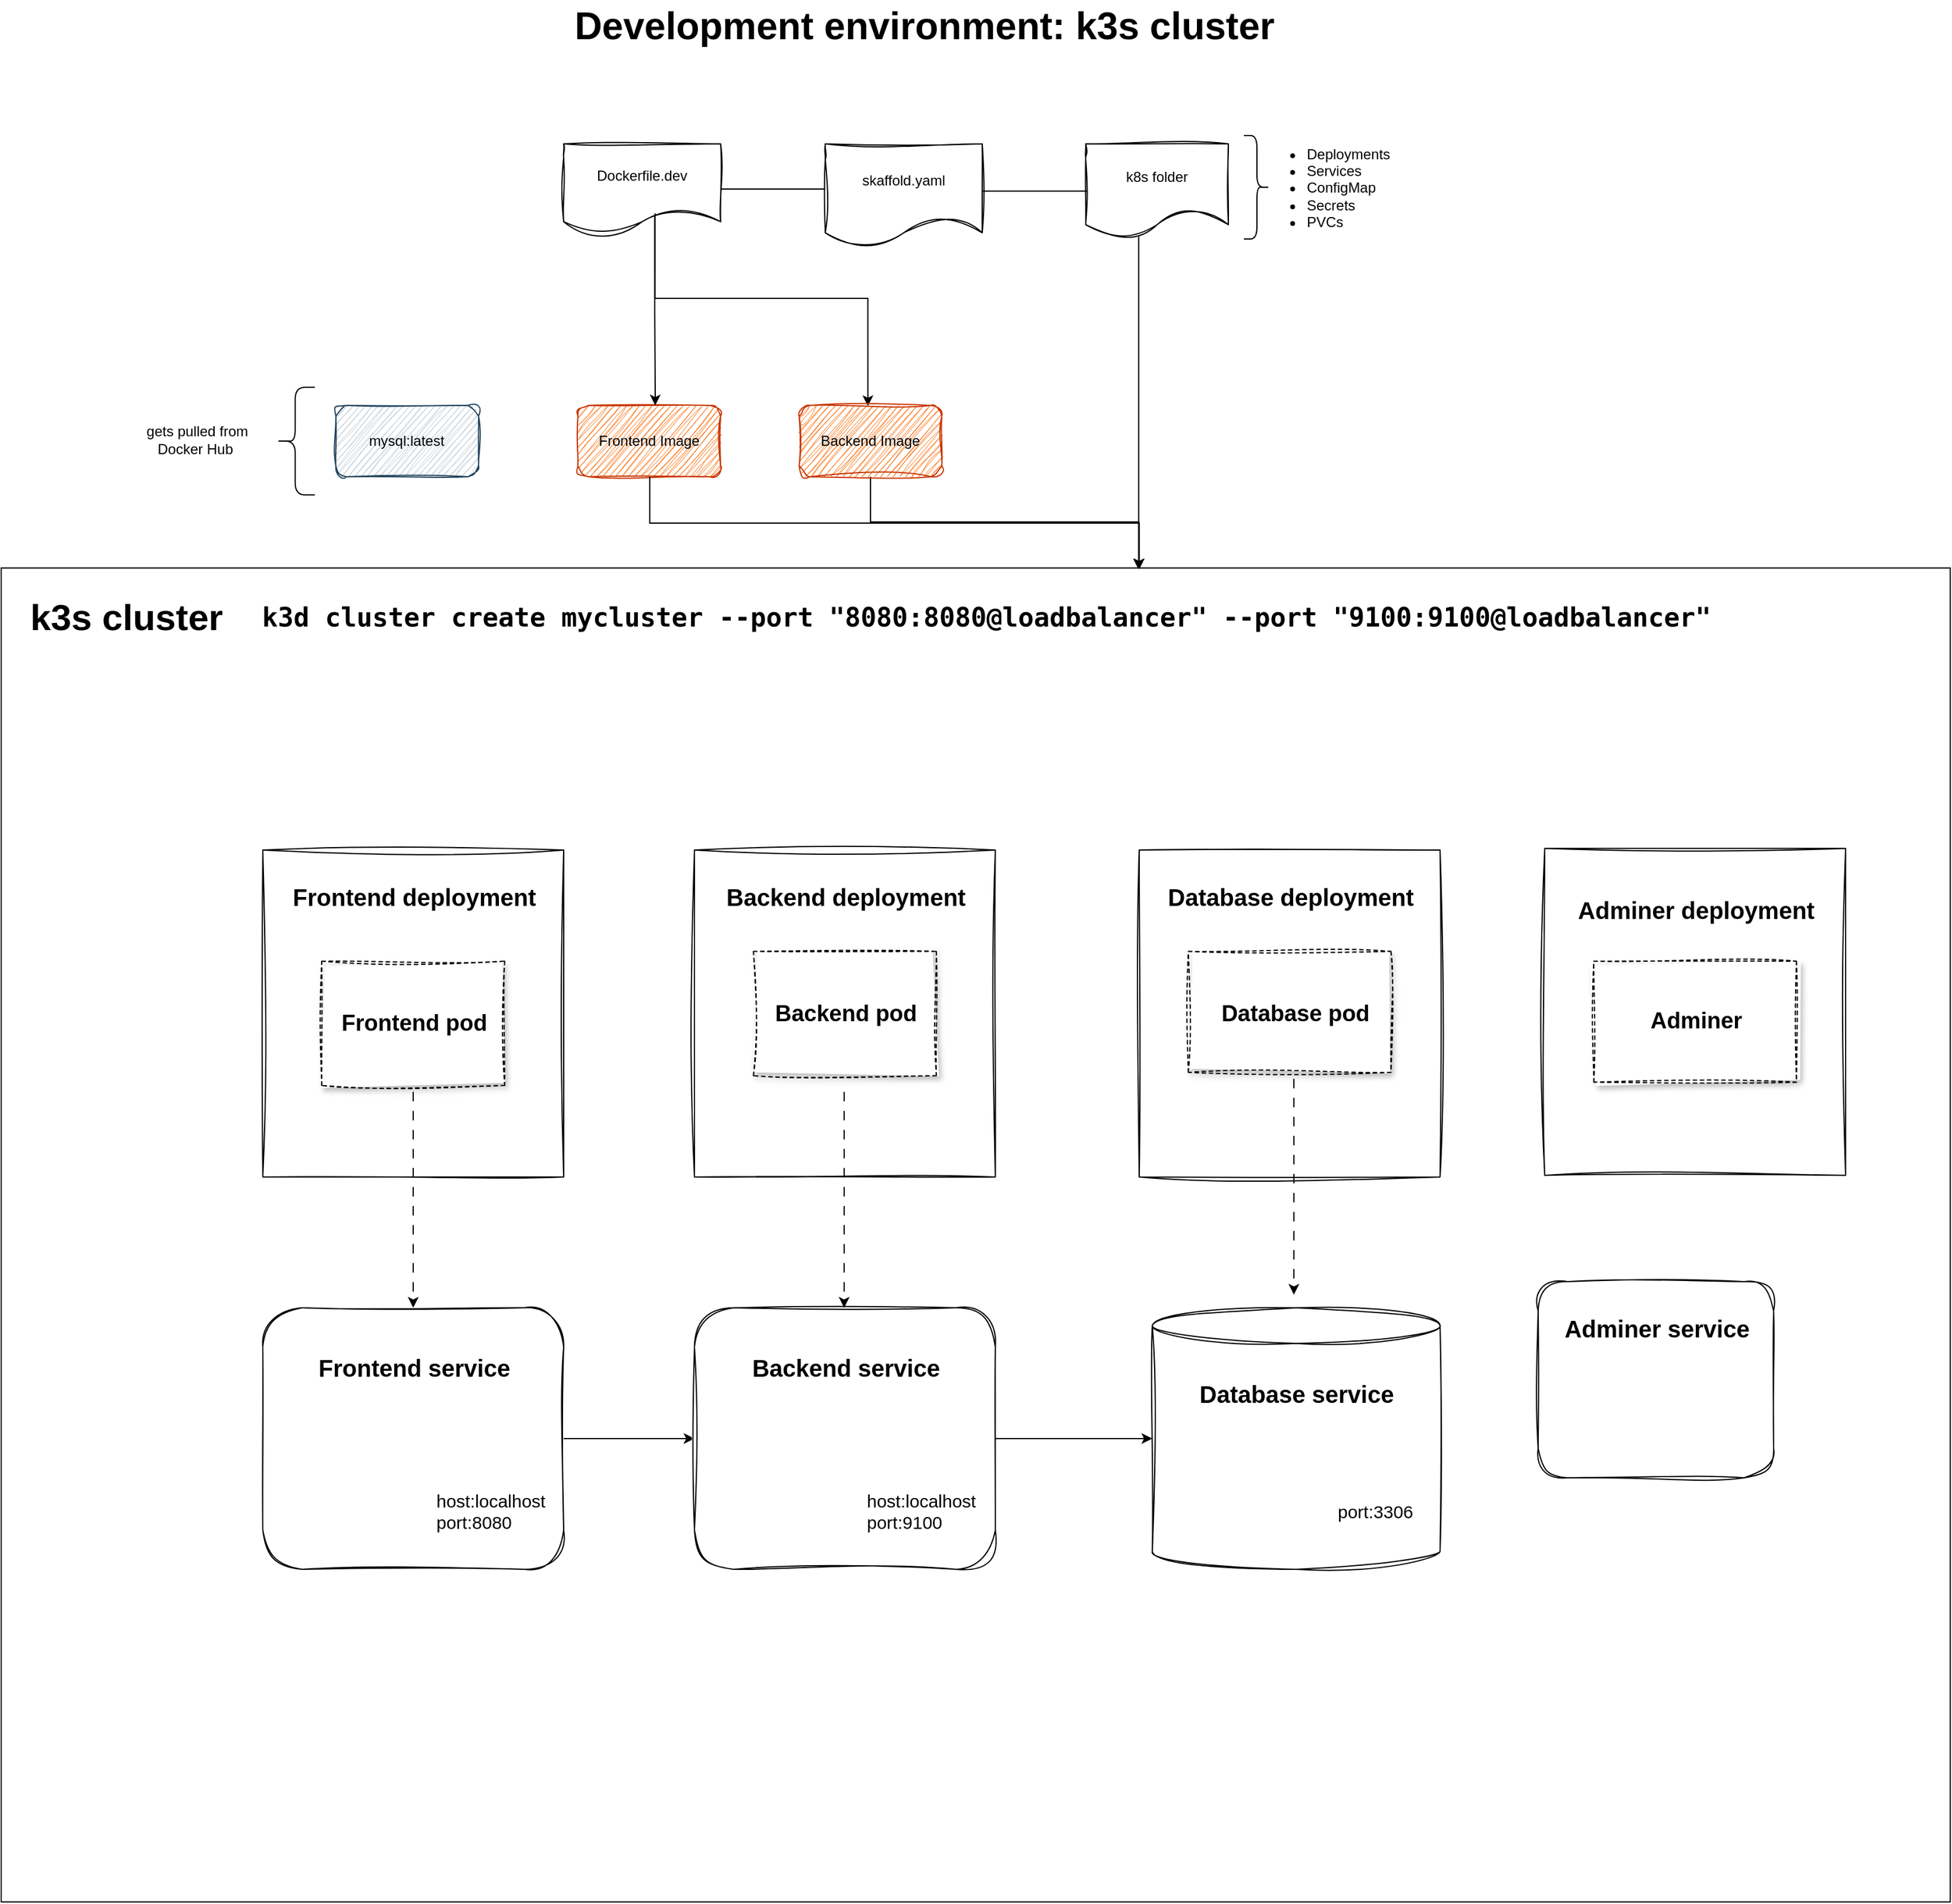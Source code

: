 <mxfile version="24.8.4">
  <diagram id="C5RBs43oDa-KdzZeNtuy" name="Page-1">
    <mxGraphModel dx="1911" dy="1260" grid="1" gridSize="11" guides="1" tooltips="1" connect="1" arrows="1" fold="1" page="1" pageScale="1" pageWidth="3000" pageHeight="3000" math="0" shadow="0">
      <root>
        <mxCell id="WIyWlLk6GJQsqaUBKTNV-0" />
        <mxCell id="WIyWlLk6GJQsqaUBKTNV-1" parent="WIyWlLk6GJQsqaUBKTNV-0" />
        <mxCell id="Td7zW-o2DTwXKr2sYSDe-17" style="edgeStyle=orthogonalEdgeStyle;rounded=0;orthogonalLoop=1;jettySize=auto;html=1;exitX=0.582;exitY=0.755;exitDx=0;exitDy=0;exitPerimeter=0;entryX=0.482;entryY=0.01;entryDx=0;entryDy=0;entryPerimeter=0;" edge="1" parent="WIyWlLk6GJQsqaUBKTNV-1" target="Td7zW-o2DTwXKr2sYSDe-10">
          <mxGeometry relative="1" as="geometry">
            <mxPoint x="1044.824" y="276.135" as="sourcePoint" />
            <mxPoint x="1224" y="426" as="targetPoint" />
            <Array as="points">
              <mxPoint x="1045" y="350" />
              <mxPoint x="1224" y="350" />
            </Array>
          </mxGeometry>
        </mxCell>
        <mxCell id="Td7zW-o2DTwXKr2sYSDe-0" value="Dockerfile.dev" style="shape=document;whiteSpace=wrap;html=1;boundedLbl=1;sketch=1;curveFitting=1;jiggle=2;" vertex="1" parent="WIyWlLk6GJQsqaUBKTNV-1">
          <mxGeometry x="968" y="220" width="132" height="77" as="geometry" />
        </mxCell>
        <mxCell id="Td7zW-o2DTwXKr2sYSDe-1" value="skaffold.yaml" style="shape=document;whiteSpace=wrap;html=1;boundedLbl=1;sketch=1;curveFitting=1;jiggle=2;" vertex="1" parent="WIyWlLk6GJQsqaUBKTNV-1">
          <mxGeometry x="1188" y="220" width="132" height="88" as="geometry" />
        </mxCell>
        <mxCell id="Td7zW-o2DTwXKr2sYSDe-88" style="edgeStyle=orthogonalEdgeStyle;rounded=0;orthogonalLoop=1;jettySize=auto;html=1;exitX=0.484;exitY=0.86;exitDx=0;exitDy=0;exitPerimeter=0;entryX=0.596;entryY=0.014;entryDx=0;entryDy=0;entryPerimeter=0;" edge="1" parent="WIyWlLk6GJQsqaUBKTNV-1" source="Td7zW-o2DTwXKr2sYSDe-2" target="Td7zW-o2DTwXKr2sYSDe-58">
          <mxGeometry relative="1" as="geometry">
            <mxPoint x="1452" y="561" as="targetPoint" />
            <Array as="points">
              <mxPoint x="1452" y="289" />
            </Array>
          </mxGeometry>
        </mxCell>
        <mxCell id="Td7zW-o2DTwXKr2sYSDe-2" value="k8s folder" style="shape=document;whiteSpace=wrap;html=1;boundedLbl=1;sketch=1;curveFitting=1;jiggle=2;" vertex="1" parent="WIyWlLk6GJQsqaUBKTNV-1">
          <mxGeometry x="1407" y="220" width="120" height="80" as="geometry" />
        </mxCell>
        <mxCell id="Td7zW-o2DTwXKr2sYSDe-4" value="Development environment: k3s cluster" style="text;strokeColor=none;fillColor=none;html=1;fontSize=32;fontStyle=1;verticalAlign=middle;align=center;" vertex="1" parent="WIyWlLk6GJQsqaUBKTNV-1">
          <mxGeometry x="1100" y="99" width="341" height="44" as="geometry" />
        </mxCell>
        <mxCell id="Td7zW-o2DTwXKr2sYSDe-5" style="edgeStyle=orthogonalEdgeStyle;rounded=0;orthogonalLoop=1;jettySize=auto;html=1;endArrow=none;endFill=0;" edge="1" parent="WIyWlLk6GJQsqaUBKTNV-1" source="Td7zW-o2DTwXKr2sYSDe-0">
          <mxGeometry relative="1" as="geometry">
            <mxPoint x="1188" y="258" as="targetPoint" />
          </mxGeometry>
        </mxCell>
        <mxCell id="Td7zW-o2DTwXKr2sYSDe-6" style="edgeStyle=orthogonalEdgeStyle;rounded=0;orthogonalLoop=1;jettySize=auto;html=1;endArrow=none;endFill=0;" edge="1" parent="WIyWlLk6GJQsqaUBKTNV-1">
          <mxGeometry relative="1" as="geometry">
            <mxPoint x="1320" y="259.78" as="sourcePoint" />
            <mxPoint x="1408" y="259.78" as="targetPoint" />
          </mxGeometry>
        </mxCell>
        <mxCell id="Td7zW-o2DTwXKr2sYSDe-7" value="" style="shape=curlyBracket;whiteSpace=wrap;html=1;rounded=1;flipH=1;labelPosition=right;verticalLabelPosition=middle;align=left;verticalAlign=middle;" vertex="1" parent="WIyWlLk6GJQsqaUBKTNV-1">
          <mxGeometry x="1540" y="213" width="22" height="87" as="geometry" />
        </mxCell>
        <mxCell id="Td7zW-o2DTwXKr2sYSDe-8" value="&lt;ul&gt;&lt;li&gt;Deployments&lt;/li&gt;&lt;li&gt;&lt;span style=&quot;background-color: initial;&quot;&gt;Services&lt;/span&gt;&lt;/li&gt;&lt;li&gt;&lt;span style=&quot;background-color: initial;&quot;&gt;ConfigMap&lt;/span&gt;&lt;/li&gt;&lt;li&gt;&lt;span style=&quot;background-color: initial;&quot;&gt;Secrets&lt;/span&gt;&lt;/li&gt;&lt;li&gt;&lt;span style=&quot;background-color: initial;&quot;&gt;PVCs&lt;/span&gt;&lt;/li&gt;&lt;/ul&gt;" style="text;strokeColor=none;fillColor=none;html=1;whiteSpace=wrap;verticalAlign=middle;overflow=hidden;rounded=0;sketch=1;curveFitting=1;jiggle=2;" vertex="1" parent="WIyWlLk6GJQsqaUBKTNV-1">
          <mxGeometry x="1551" y="205.25" width="132" height="102.5" as="geometry" />
        </mxCell>
        <mxCell id="Td7zW-o2DTwXKr2sYSDe-9" value="Frontend Image" style="rounded=1;whiteSpace=wrap;html=1;sketch=1;curveFitting=1;jiggle=2;fillColor=#fa6800;strokeColor=#C73500;fontColor=#000000;" vertex="1" parent="WIyWlLk6GJQsqaUBKTNV-1">
          <mxGeometry x="980" y="440" width="120" height="60" as="geometry" />
        </mxCell>
        <mxCell id="Td7zW-o2DTwXKr2sYSDe-90" style="edgeStyle=orthogonalEdgeStyle;rounded=0;orthogonalLoop=1;jettySize=auto;html=1;exitX=0.5;exitY=1;exitDx=0;exitDy=0;entryX=0.596;entryY=0.018;entryDx=0;entryDy=0;entryPerimeter=0;" edge="1" parent="WIyWlLk6GJQsqaUBKTNV-1" source="Td7zW-o2DTwXKr2sYSDe-10" target="Td7zW-o2DTwXKr2sYSDe-58">
          <mxGeometry relative="1" as="geometry">
            <mxPoint x="1452" y="561" as="targetPoint" />
            <Array as="points">
              <mxPoint x="1226" y="538" />
              <mxPoint x="1452" y="538" />
            </Array>
          </mxGeometry>
        </mxCell>
        <mxCell id="Td7zW-o2DTwXKr2sYSDe-10" value="Backend Image" style="rounded=1;whiteSpace=wrap;html=1;sketch=1;curveFitting=1;jiggle=2;fillColor=#fa6800;fontColor=#000000;strokeColor=#C73500;" vertex="1" parent="WIyWlLk6GJQsqaUBKTNV-1">
          <mxGeometry x="1166" y="440" width="120" height="60" as="geometry" />
        </mxCell>
        <mxCell id="Td7zW-o2DTwXKr2sYSDe-11" value="mysql:latest" style="rounded=1;whiteSpace=wrap;html=1;sketch=1;curveFitting=1;jiggle=2;fillColor=#bac8d3;strokeColor=#23445d;" vertex="1" parent="WIyWlLk6GJQsqaUBKTNV-1">
          <mxGeometry x="776.43" y="440" width="120" height="60" as="geometry" />
        </mxCell>
        <mxCell id="Td7zW-o2DTwXKr2sYSDe-13" value="" style="shape=curlyBracket;whiteSpace=wrap;html=1;rounded=1;flipH=1;labelPosition=right;verticalLabelPosition=middle;align=left;verticalAlign=middle;size=0.5;direction=west;" vertex="1" parent="WIyWlLk6GJQsqaUBKTNV-1">
          <mxGeometry x="725.75" y="424.75" width="33" height="90.5" as="geometry" />
        </mxCell>
        <mxCell id="Td7zW-o2DTwXKr2sYSDe-15" value="gets pulled from Docker Hub&amp;nbsp;" style="text;html=1;align=center;verticalAlign=middle;whiteSpace=wrap;rounded=0;" vertex="1" parent="WIyWlLk6GJQsqaUBKTNV-1">
          <mxGeometry x="616" y="438" width="88" height="62" as="geometry" />
        </mxCell>
        <mxCell id="Td7zW-o2DTwXKr2sYSDe-16" style="edgeStyle=orthogonalEdgeStyle;rounded=0;orthogonalLoop=1;jettySize=auto;html=1;exitX=0.58;exitY=0.785;exitDx=0;exitDy=0;exitPerimeter=0;" edge="1" parent="WIyWlLk6GJQsqaUBKTNV-1" source="Td7zW-o2DTwXKr2sYSDe-0">
          <mxGeometry relative="1" as="geometry">
            <mxPoint x="1045" y="275" as="sourcePoint" />
            <mxPoint x="1045" y="440" as="targetPoint" />
            <Array as="points">
              <mxPoint x="1045" y="363" />
              <mxPoint x="1045" y="363" />
              <mxPoint x="1045" y="429" />
            </Array>
          </mxGeometry>
        </mxCell>
        <mxCell id="Td7zW-o2DTwXKr2sYSDe-20" value="" style="rounded=0;whiteSpace=wrap;html=1;movable=0;resizable=0;rotatable=0;deletable=0;editable=0;locked=1;connectable=0;" vertex="1" parent="WIyWlLk6GJQsqaUBKTNV-1">
          <mxGeometry x="495" y="576.75" width="1639" height="1122" as="geometry" />
        </mxCell>
        <mxCell id="Td7zW-o2DTwXKr2sYSDe-58" value="&lt;pre&gt;&lt;font style=&quot;font-size: 22px;&quot;&gt;k3d cluster create mycluster --port &quot;8080:8080@loadbalancer&quot; --port &quot;9100:9100@loadbalancer&quot;&amp;nbsp;&lt;/font&gt;&amp;nbsp;&lt;/pre&gt;" style="text;strokeColor=none;fillColor=none;html=1;fontSize=24;fontStyle=1;verticalAlign=middle;align=center;" vertex="1" parent="WIyWlLk6GJQsqaUBKTNV-1">
          <mxGeometry x="737" y="576.75" width="1199" height="82.5" as="geometry" />
        </mxCell>
        <mxCell id="Td7zW-o2DTwXKr2sYSDe-59" value="" style="rounded=0;whiteSpace=wrap;html=1;sketch=1;curveFitting=1;jiggle=2;" vertex="1" parent="WIyWlLk6GJQsqaUBKTNV-1">
          <mxGeometry x="715" y="814" width="253" height="275" as="geometry" />
        </mxCell>
        <mxCell id="Td7zW-o2DTwXKr2sYSDe-60" value="Frontend deployment" style="text;strokeColor=none;fillColor=none;html=1;fontSize=20;fontStyle=1;verticalAlign=middle;align=center;" vertex="1" parent="WIyWlLk6GJQsqaUBKTNV-1">
          <mxGeometry x="704" y="825" width="275" height="55" as="geometry" />
        </mxCell>
        <mxCell id="Td7zW-o2DTwXKr2sYSDe-61" style="edgeStyle=orthogonalEdgeStyle;rounded=0;orthogonalLoop=1;jettySize=auto;html=1;exitX=0.5;exitY=1;exitDx=0;exitDy=0;flowAnimation=1;" edge="1" parent="WIyWlLk6GJQsqaUBKTNV-1" source="Td7zW-o2DTwXKr2sYSDe-62" target="Td7zW-o2DTwXKr2sYSDe-65">
          <mxGeometry relative="1" as="geometry" />
        </mxCell>
        <mxCell id="Td7zW-o2DTwXKr2sYSDe-62" value="" style="rounded=0;whiteSpace=wrap;html=1;dashed=1;glass=0;shadow=1;sketch=1;curveFitting=1;jiggle=2;" vertex="1" parent="WIyWlLk6GJQsqaUBKTNV-1">
          <mxGeometry x="764.56" y="907.5" width="153.87" height="104.5" as="geometry" />
        </mxCell>
        <mxCell id="Td7zW-o2DTwXKr2sYSDe-63" value="Frontend pod" style="text;strokeColor=none;fillColor=none;html=1;fontSize=19;fontStyle=1;verticalAlign=middle;align=center;" vertex="1" parent="WIyWlLk6GJQsqaUBKTNV-1">
          <mxGeometry x="780.75" y="943.25" width="121.5" height="33" as="geometry" />
        </mxCell>
        <mxCell id="Td7zW-o2DTwXKr2sYSDe-64" style="edgeStyle=orthogonalEdgeStyle;rounded=0;orthogonalLoop=1;jettySize=auto;html=1;exitX=1;exitY=0.5;exitDx=0;exitDy=0;" edge="1" parent="WIyWlLk6GJQsqaUBKTNV-1" source="Td7zW-o2DTwXKr2sYSDe-65" target="Td7zW-o2DTwXKr2sYSDe-72">
          <mxGeometry relative="1" as="geometry" />
        </mxCell>
        <mxCell id="Td7zW-o2DTwXKr2sYSDe-65" value="" style="rounded=1;whiteSpace=wrap;html=1;sketch=1;curveFitting=1;jiggle=2;" vertex="1" parent="WIyWlLk6GJQsqaUBKTNV-1">
          <mxGeometry x="715" y="1199" width="253" height="220" as="geometry" />
        </mxCell>
        <mxCell id="Td7zW-o2DTwXKr2sYSDe-66" value="Frontend service" style="text;strokeColor=none;fillColor=none;html=1;fontSize=20;fontStyle=1;verticalAlign=middle;align=center;" vertex="1" parent="WIyWlLk6GJQsqaUBKTNV-1">
          <mxGeometry x="704" y="1221" width="275" height="55" as="geometry" />
        </mxCell>
        <mxCell id="Td7zW-o2DTwXKr2sYSDe-67" value="host:localhost&lt;div style=&quot;font-size: 15px;&quot;&gt;port:8080&lt;/div&gt;" style="text;html=1;align=left;verticalAlign=middle;whiteSpace=wrap;rounded=0;fontSize=15;" vertex="1" parent="WIyWlLk6GJQsqaUBKTNV-1">
          <mxGeometry x="859" y="1342" width="143" height="55" as="geometry" />
        </mxCell>
        <mxCell id="Td7zW-o2DTwXKr2sYSDe-68" value="" style="rounded=0;whiteSpace=wrap;html=1;sketch=1;curveFitting=1;jiggle=2;" vertex="1" parent="WIyWlLk6GJQsqaUBKTNV-1">
          <mxGeometry x="1078" y="814" width="253" height="275" as="geometry" />
        </mxCell>
        <mxCell id="Td7zW-o2DTwXKr2sYSDe-69" value="Backend deployment" style="text;strokeColor=none;fillColor=none;html=1;fontSize=20;fontStyle=1;verticalAlign=middle;align=center;" vertex="1" parent="WIyWlLk6GJQsqaUBKTNV-1">
          <mxGeometry x="1067" y="825" width="275" height="55" as="geometry" />
        </mxCell>
        <mxCell id="Td7zW-o2DTwXKr2sYSDe-70" value="" style="rounded=0;whiteSpace=wrap;html=1;dashed=1;glass=0;shadow=1;sketch=1;curveFitting=1;jiggle=2;" vertex="1" parent="WIyWlLk6GJQsqaUBKTNV-1">
          <mxGeometry x="1127.56" y="899.25" width="153.87" height="104.5" as="geometry" />
        </mxCell>
        <mxCell id="Td7zW-o2DTwXKr2sYSDe-71" value="Backend pod" style="text;strokeColor=none;fillColor=none;html=1;fontSize=19;fontStyle=1;verticalAlign=middle;align=center;" vertex="1" parent="WIyWlLk6GJQsqaUBKTNV-1">
          <mxGeometry x="1143.75" y="935" width="121.5" height="33" as="geometry" />
        </mxCell>
        <mxCell id="Td7zW-o2DTwXKr2sYSDe-72" value="" style="rounded=1;whiteSpace=wrap;html=1;sketch=1;curveFitting=1;jiggle=2;" vertex="1" parent="WIyWlLk6GJQsqaUBKTNV-1">
          <mxGeometry x="1078" y="1199" width="253" height="220" as="geometry" />
        </mxCell>
        <mxCell id="Td7zW-o2DTwXKr2sYSDe-73" value="Backend service" style="text;strokeColor=none;fillColor=none;html=1;fontSize=20;fontStyle=1;verticalAlign=middle;align=center;" vertex="1" parent="WIyWlLk6GJQsqaUBKTNV-1">
          <mxGeometry x="1067" y="1221" width="275" height="55" as="geometry" />
        </mxCell>
        <mxCell id="Td7zW-o2DTwXKr2sYSDe-74" value="host:localhost&lt;div style=&quot;font-size: 15px;&quot;&gt;port:9100&lt;/div&gt;" style="text;html=1;align=left;verticalAlign=middle;whiteSpace=wrap;rounded=0;fontSize=15;" vertex="1" parent="WIyWlLk6GJQsqaUBKTNV-1">
          <mxGeometry x="1221" y="1342" width="143" height="55" as="geometry" />
        </mxCell>
        <mxCell id="Td7zW-o2DTwXKr2sYSDe-75" style="edgeStyle=orthogonalEdgeStyle;rounded=0;orthogonalLoop=1;jettySize=auto;html=1;exitX=0.5;exitY=1;exitDx=0;exitDy=0;flowAnimation=1;" edge="1" parent="WIyWlLk6GJQsqaUBKTNV-1">
          <mxGeometry relative="1" as="geometry">
            <mxPoint x="1203.87" y="1012" as="sourcePoint" />
            <mxPoint x="1203.87" y="1199" as="targetPoint" />
            <Array as="points">
              <mxPoint x="1203.87" y="1100" />
              <mxPoint x="1203.87" y="1100" />
            </Array>
          </mxGeometry>
        </mxCell>
        <mxCell id="Td7zW-o2DTwXKr2sYSDe-76" value="" style="rounded=0;whiteSpace=wrap;html=1;sketch=1;curveFitting=1;jiggle=2;" vertex="1" parent="WIyWlLk6GJQsqaUBKTNV-1">
          <mxGeometry x="1452" y="814" width="253" height="275" as="geometry" />
        </mxCell>
        <mxCell id="Td7zW-o2DTwXKr2sYSDe-77" value="Database deployment" style="text;strokeColor=none;fillColor=none;html=1;fontSize=20;fontStyle=1;verticalAlign=middle;align=center;" vertex="1" parent="WIyWlLk6GJQsqaUBKTNV-1">
          <mxGeometry x="1441" y="825" width="275" height="55" as="geometry" />
        </mxCell>
        <mxCell id="Td7zW-o2DTwXKr2sYSDe-78" value="" style="rounded=0;whiteSpace=wrap;html=1;dashed=1;glass=0;shadow=1;sketch=1;curveFitting=1;jiggle=2;" vertex="1" parent="WIyWlLk6GJQsqaUBKTNV-1">
          <mxGeometry x="1493.29" y="899.25" width="170.43" height="101.75" as="geometry" />
        </mxCell>
        <mxCell id="Td7zW-o2DTwXKr2sYSDe-79" value="Database pod" style="text;strokeColor=none;fillColor=none;html=1;fontSize=19;fontStyle=1;verticalAlign=middle;align=center;" vertex="1" parent="WIyWlLk6GJQsqaUBKTNV-1">
          <mxGeometry x="1522" y="935" width="121.5" height="33" as="geometry" />
        </mxCell>
        <mxCell id="Td7zW-o2DTwXKr2sYSDe-80" value="" style="shape=cylinder3;whiteSpace=wrap;html=1;boundedLbl=1;backgroundOutline=1;size=15;sketch=1;curveFitting=1;jiggle=2;" vertex="1" parent="WIyWlLk6GJQsqaUBKTNV-1">
          <mxGeometry x="1463" y="1199" width="242" height="220" as="geometry" />
        </mxCell>
        <mxCell id="Td7zW-o2DTwXKr2sYSDe-81" value="Database service" style="text;strokeColor=none;fillColor=none;html=1;fontSize=20;fontStyle=1;verticalAlign=middle;align=center;" vertex="1" parent="WIyWlLk6GJQsqaUBKTNV-1">
          <mxGeometry x="1446.5" y="1243" width="275" height="55" as="geometry" />
        </mxCell>
        <mxCell id="Td7zW-o2DTwXKr2sYSDe-82" style="edgeStyle=orthogonalEdgeStyle;rounded=0;orthogonalLoop=1;jettySize=auto;html=1;exitX=0.5;exitY=1;exitDx=0;exitDy=0;flowAnimation=1;" edge="1" parent="WIyWlLk6GJQsqaUBKTNV-1">
          <mxGeometry relative="1" as="geometry">
            <mxPoint x="1582.08" y="1001" as="sourcePoint" />
            <mxPoint x="1582.08" y="1188" as="targetPoint" />
            <Array as="points">
              <mxPoint x="1582.08" y="1089" />
              <mxPoint x="1582.08" y="1089" />
            </Array>
          </mxGeometry>
        </mxCell>
        <mxCell id="Td7zW-o2DTwXKr2sYSDe-83" style="edgeStyle=orthogonalEdgeStyle;rounded=0;orthogonalLoop=1;jettySize=auto;html=1;entryX=0;entryY=0.5;entryDx=0;entryDy=0;entryPerimeter=0;" edge="1" parent="WIyWlLk6GJQsqaUBKTNV-1" source="Td7zW-o2DTwXKr2sYSDe-72" target="Td7zW-o2DTwXKr2sYSDe-80">
          <mxGeometry relative="1" as="geometry" />
        </mxCell>
        <mxCell id="Td7zW-o2DTwXKr2sYSDe-84" value="&lt;font style=&quot;font-size: 31px;&quot;&gt;k3s cluster&lt;/font&gt;" style="text;strokeColor=none;fillColor=none;html=1;fontSize=24;fontStyle=1;verticalAlign=middle;align=center;" vertex="1" parent="WIyWlLk6GJQsqaUBKTNV-1">
          <mxGeometry x="550" y="598" width="100" height="40" as="geometry" />
        </mxCell>
        <mxCell id="Td7zW-o2DTwXKr2sYSDe-91" style="edgeStyle=orthogonalEdgeStyle;rounded=0;orthogonalLoop=1;jettySize=auto;html=1;entryX=0.596;entryY=0.014;entryDx=0;entryDy=0;entryPerimeter=0;exitX=0.5;exitY=1;exitDx=0;exitDy=0;" edge="1" parent="WIyWlLk6GJQsqaUBKTNV-1">
          <mxGeometry relative="1" as="geometry">
            <mxPoint x="1040.4" y="500" as="sourcePoint" />
            <mxPoint x="1452.004" y="577.905" as="targetPoint" />
            <Array as="points">
              <mxPoint x="1040" y="539" />
              <mxPoint x="1452" y="539" />
            </Array>
          </mxGeometry>
        </mxCell>
        <mxCell id="Td7zW-o2DTwXKr2sYSDe-92" value="" style="rounded=0;whiteSpace=wrap;html=1;sketch=1;curveFitting=1;jiggle=2;" vertex="1" parent="WIyWlLk6GJQsqaUBKTNV-1">
          <mxGeometry x="1793" y="812.63" width="253" height="275" as="geometry" />
        </mxCell>
        <mxCell id="Td7zW-o2DTwXKr2sYSDe-93" value="Adminer deployment" style="text;strokeColor=none;fillColor=none;html=1;fontSize=20;fontStyle=1;verticalAlign=middle;align=center;" vertex="1" parent="WIyWlLk6GJQsqaUBKTNV-1">
          <mxGeometry x="1782" y="836" width="275" height="55" as="geometry" />
        </mxCell>
        <mxCell id="Td7zW-o2DTwXKr2sYSDe-94" value="" style="rounded=0;whiteSpace=wrap;html=1;dashed=1;glass=0;shadow=1;sketch=1;curveFitting=1;jiggle=2;" vertex="1" parent="WIyWlLk6GJQsqaUBKTNV-1">
          <mxGeometry x="1834.28" y="907.5" width="170.43" height="101.75" as="geometry" />
        </mxCell>
        <mxCell id="Td7zW-o2DTwXKr2sYSDe-95" value="Adminer" style="text;strokeColor=none;fillColor=none;html=1;fontSize=19;fontStyle=1;verticalAlign=middle;align=center;" vertex="1" parent="WIyWlLk6GJQsqaUBKTNV-1">
          <mxGeometry x="1858.75" y="941.88" width="121.5" height="33" as="geometry" />
        </mxCell>
        <mxCell id="Td7zW-o2DTwXKr2sYSDe-96" value="&lt;div style=&quot;font-size: 15px;&quot;&gt;port:3306&lt;/div&gt;" style="text;html=1;align=left;verticalAlign=middle;whiteSpace=wrap;rounded=0;fontSize=15;" vertex="1" parent="WIyWlLk6GJQsqaUBKTNV-1">
          <mxGeometry x="1617" y="1342" width="143" height="55" as="geometry" />
        </mxCell>
        <mxCell id="Td7zW-o2DTwXKr2sYSDe-97" value="" style="rounded=1;whiteSpace=wrap;html=1;sketch=1;curveFitting=1;jiggle=2;" vertex="1" parent="WIyWlLk6GJQsqaUBKTNV-1">
          <mxGeometry x="1787.5" y="1177" width="198" height="165" as="geometry" />
        </mxCell>
        <mxCell id="Td7zW-o2DTwXKr2sYSDe-99" value="Adminer service" style="text;strokeColor=none;fillColor=none;html=1;fontSize=20;fontStyle=1;verticalAlign=middle;align=center;" vertex="1" parent="WIyWlLk6GJQsqaUBKTNV-1">
          <mxGeometry x="1782" y="1188" width="209" height="55" as="geometry" />
        </mxCell>
      </root>
    </mxGraphModel>
  </diagram>
</mxfile>
